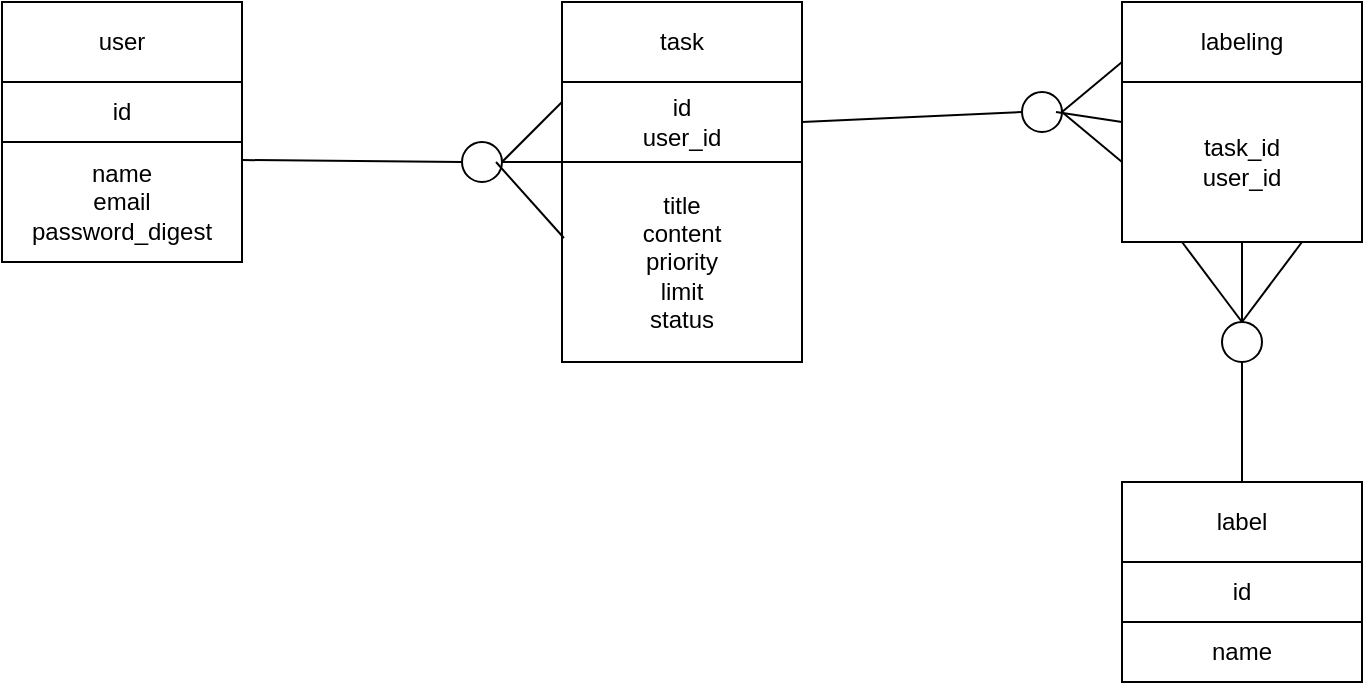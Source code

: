 <mxfile>
    <diagram id="cy794g4JUQjRn9vCdGt7" name="ページ1">
        <mxGraphModel dx="597" dy="860" grid="1" gridSize="10" guides="1" tooltips="1" connect="1" arrows="1" fold="1" page="1" pageScale="1" pageWidth="827" pageHeight="1169" math="0" shadow="0">
            <root>
                <mxCell id="0"/>
                <mxCell id="1" parent="0"/>
                <mxCell id="63" value="user" style="rounded=0;whiteSpace=wrap;html=1;shadow=0;" vertex="1" parent="1">
                    <mxGeometry x="50" y="120" width="120" height="40" as="geometry"/>
                </mxCell>
                <mxCell id="64" value="id" style="rounded=0;whiteSpace=wrap;html=1;shadow=0;" vertex="1" parent="1">
                    <mxGeometry x="50" y="160" width="120" height="30" as="geometry"/>
                </mxCell>
                <mxCell id="65" value="name&lt;br&gt;email&lt;br&gt;password_digest" style="rounded=0;whiteSpace=wrap;html=1;shadow=0;" vertex="1" parent="1">
                    <mxGeometry x="50" y="190" width="120" height="60" as="geometry"/>
                </mxCell>
                <mxCell id="69" value="name" style="rounded=0;whiteSpace=wrap;html=1;shadow=0;" vertex="1" parent="1">
                    <mxGeometry x="610" y="430" width="120" height="30" as="geometry"/>
                </mxCell>
                <mxCell id="70" value="id" style="rounded=0;whiteSpace=wrap;html=1;shadow=0;" vertex="1" parent="1">
                    <mxGeometry x="610" y="400" width="120" height="30" as="geometry"/>
                </mxCell>
                <mxCell id="71" value="label" style="rounded=0;whiteSpace=wrap;html=1;shadow=0;" vertex="1" parent="1">
                    <mxGeometry x="610" y="360" width="120" height="40" as="geometry"/>
                </mxCell>
                <mxCell id="72" value="task_id&lt;br&gt;user_id" style="rounded=0;whiteSpace=wrap;html=1;shadow=0;" vertex="1" parent="1">
                    <mxGeometry x="610" y="160" width="120" height="80" as="geometry"/>
                </mxCell>
                <mxCell id="73" value="labeling" style="rounded=0;whiteSpace=wrap;html=1;shadow=0;" vertex="1" parent="1">
                    <mxGeometry x="610" y="120" width="120" height="40" as="geometry"/>
                </mxCell>
                <mxCell id="74" value="title&lt;br&gt;content&lt;br&gt;priority&lt;br&gt;limit&lt;br&gt;status" style="rounded=0;whiteSpace=wrap;html=1;shadow=0;" vertex="1" parent="1">
                    <mxGeometry x="330" y="200" width="120" height="100" as="geometry"/>
                </mxCell>
                <mxCell id="75" value="id&lt;br&gt;user_id" style="rounded=0;whiteSpace=wrap;html=1;shadow=0;" vertex="1" parent="1">
                    <mxGeometry x="330" y="160" width="120" height="40" as="geometry"/>
                </mxCell>
                <mxCell id="76" value="task" style="rounded=0;whiteSpace=wrap;html=1;shadow=0;" vertex="1" parent="1">
                    <mxGeometry x="330" y="120" width="120" height="40" as="geometry"/>
                </mxCell>
                <mxCell id="77" value="" style="ellipse;whiteSpace=wrap;html=1;aspect=fixed;shadow=0;" vertex="1" parent="1">
                    <mxGeometry x="280" y="190" width="20" height="20" as="geometry"/>
                </mxCell>
                <mxCell id="79" value="" style="ellipse;whiteSpace=wrap;html=1;aspect=fixed;shadow=0;" vertex="1" parent="1">
                    <mxGeometry x="660" y="280" width="20" height="20" as="geometry"/>
                </mxCell>
                <mxCell id="80" value="" style="ellipse;whiteSpace=wrap;html=1;aspect=fixed;shadow=0;" vertex="1" parent="1">
                    <mxGeometry x="560" y="165" width="20" height="20" as="geometry"/>
                </mxCell>
                <mxCell id="81" value="" style="endArrow=none;html=1;entryX=0.008;entryY=0.38;entryDx=0;entryDy=0;entryPerimeter=0;" edge="1" parent="1" target="74">
                    <mxGeometry width="50" height="50" relative="1" as="geometry">
                        <mxPoint x="297" y="200" as="sourcePoint"/>
                        <mxPoint x="260" y="270" as="targetPoint"/>
                    </mxGeometry>
                </mxCell>
                <mxCell id="82" value="" style="endArrow=none;html=1;entryX=0;entryY=1;entryDx=0;entryDy=0;exitX=1;exitY=0.5;exitDx=0;exitDy=0;" edge="1" parent="1" source="77" target="75">
                    <mxGeometry width="50" height="50" relative="1" as="geometry">
                        <mxPoint x="210" y="320" as="sourcePoint"/>
                        <mxPoint x="260" y="270" as="targetPoint"/>
                    </mxGeometry>
                </mxCell>
                <mxCell id="83" value="" style="endArrow=none;html=1;entryX=1;entryY=0.5;entryDx=0;entryDy=0;exitX=0;exitY=0.25;exitDx=0;exitDy=0;" edge="1" parent="1" source="75" target="77">
                    <mxGeometry width="50" height="50" relative="1" as="geometry">
                        <mxPoint x="210" y="320" as="sourcePoint"/>
                        <mxPoint x="260" y="270" as="targetPoint"/>
                    </mxGeometry>
                </mxCell>
                <mxCell id="84" value="" style="endArrow=none;html=1;exitX=1;exitY=0.15;exitDx=0;exitDy=0;entryX=0;entryY=0.5;entryDx=0;entryDy=0;exitPerimeter=0;" edge="1" parent="1" source="65" target="77">
                    <mxGeometry width="50" height="50" relative="1" as="geometry">
                        <mxPoint x="210" y="320" as="sourcePoint"/>
                        <mxPoint x="280" y="210" as="targetPoint"/>
                    </mxGeometry>
                </mxCell>
                <mxCell id="85" value="" style="endArrow=none;html=1;entryX=0;entryY=0.5;entryDx=0;entryDy=0;exitX=1;exitY=0.5;exitDx=0;exitDy=0;" edge="1" parent="1" source="80" target="72">
                    <mxGeometry width="50" height="50" relative="1" as="geometry">
                        <mxPoint x="540" y="320" as="sourcePoint"/>
                        <mxPoint x="590" y="270" as="targetPoint"/>
                    </mxGeometry>
                </mxCell>
                <mxCell id="86" value="" style="endArrow=none;html=1;entryX=0;entryY=0.25;entryDx=0;entryDy=0;" edge="1" parent="1" target="72">
                    <mxGeometry width="50" height="50" relative="1" as="geometry">
                        <mxPoint x="577" y="175" as="sourcePoint"/>
                        <mxPoint x="590" y="270" as="targetPoint"/>
                    </mxGeometry>
                </mxCell>
                <mxCell id="87" value="" style="endArrow=none;html=1;entryX=0;entryY=0.75;entryDx=0;entryDy=0;exitX=1;exitY=0.5;exitDx=0;exitDy=0;" edge="1" parent="1" source="80" target="73">
                    <mxGeometry width="50" height="50" relative="1" as="geometry">
                        <mxPoint x="540" y="320" as="sourcePoint"/>
                        <mxPoint x="590" y="270" as="targetPoint"/>
                    </mxGeometry>
                </mxCell>
                <mxCell id="88" value="" style="endArrow=none;html=1;entryX=0;entryY=0.5;entryDx=0;entryDy=0;exitX=1;exitY=0.5;exitDx=0;exitDy=0;" edge="1" parent="1" source="75" target="80">
                    <mxGeometry width="50" height="50" relative="1" as="geometry">
                        <mxPoint x="540" y="320" as="sourcePoint"/>
                        <mxPoint x="590" y="270" as="targetPoint"/>
                    </mxGeometry>
                </mxCell>
                <mxCell id="89" value="" style="endArrow=none;html=1;exitX=0.75;exitY=1;exitDx=0;exitDy=0;entryX=0.5;entryY=0;entryDx=0;entryDy=0;" edge="1" parent="1" source="72" target="79">
                    <mxGeometry width="50" height="50" relative="1" as="geometry">
                        <mxPoint x="640" y="320" as="sourcePoint"/>
                        <mxPoint x="690" y="270" as="targetPoint"/>
                    </mxGeometry>
                </mxCell>
                <mxCell id="90" value="" style="endArrow=none;html=1;exitX=0.25;exitY=1;exitDx=0;exitDy=0;entryX=0.5;entryY=0;entryDx=0;entryDy=0;" edge="1" parent="1" source="72" target="79">
                    <mxGeometry width="50" height="50" relative="1" as="geometry">
                        <mxPoint x="640" y="320" as="sourcePoint"/>
                        <mxPoint x="690" y="270" as="targetPoint"/>
                    </mxGeometry>
                </mxCell>
                <mxCell id="91" value="" style="endArrow=none;html=1;exitX=0.5;exitY=1;exitDx=0;exitDy=0;entryX=0.5;entryY=0;entryDx=0;entryDy=0;" edge="1" parent="1" source="72" target="79">
                    <mxGeometry width="50" height="50" relative="1" as="geometry">
                        <mxPoint x="640" y="320" as="sourcePoint"/>
                        <mxPoint x="690" y="270" as="targetPoint"/>
                    </mxGeometry>
                </mxCell>
                <mxCell id="92" value="" style="endArrow=none;html=1;entryX=0.5;entryY=0;entryDx=0;entryDy=0;exitX=0.5;exitY=1;exitDx=0;exitDy=0;" edge="1" parent="1" source="79" target="71">
                    <mxGeometry width="50" height="50" relative="1" as="geometry">
                        <mxPoint x="640" y="320" as="sourcePoint"/>
                        <mxPoint x="690" y="270" as="targetPoint"/>
                    </mxGeometry>
                </mxCell>
            </root>
        </mxGraphModel>
    </diagram>
</mxfile>